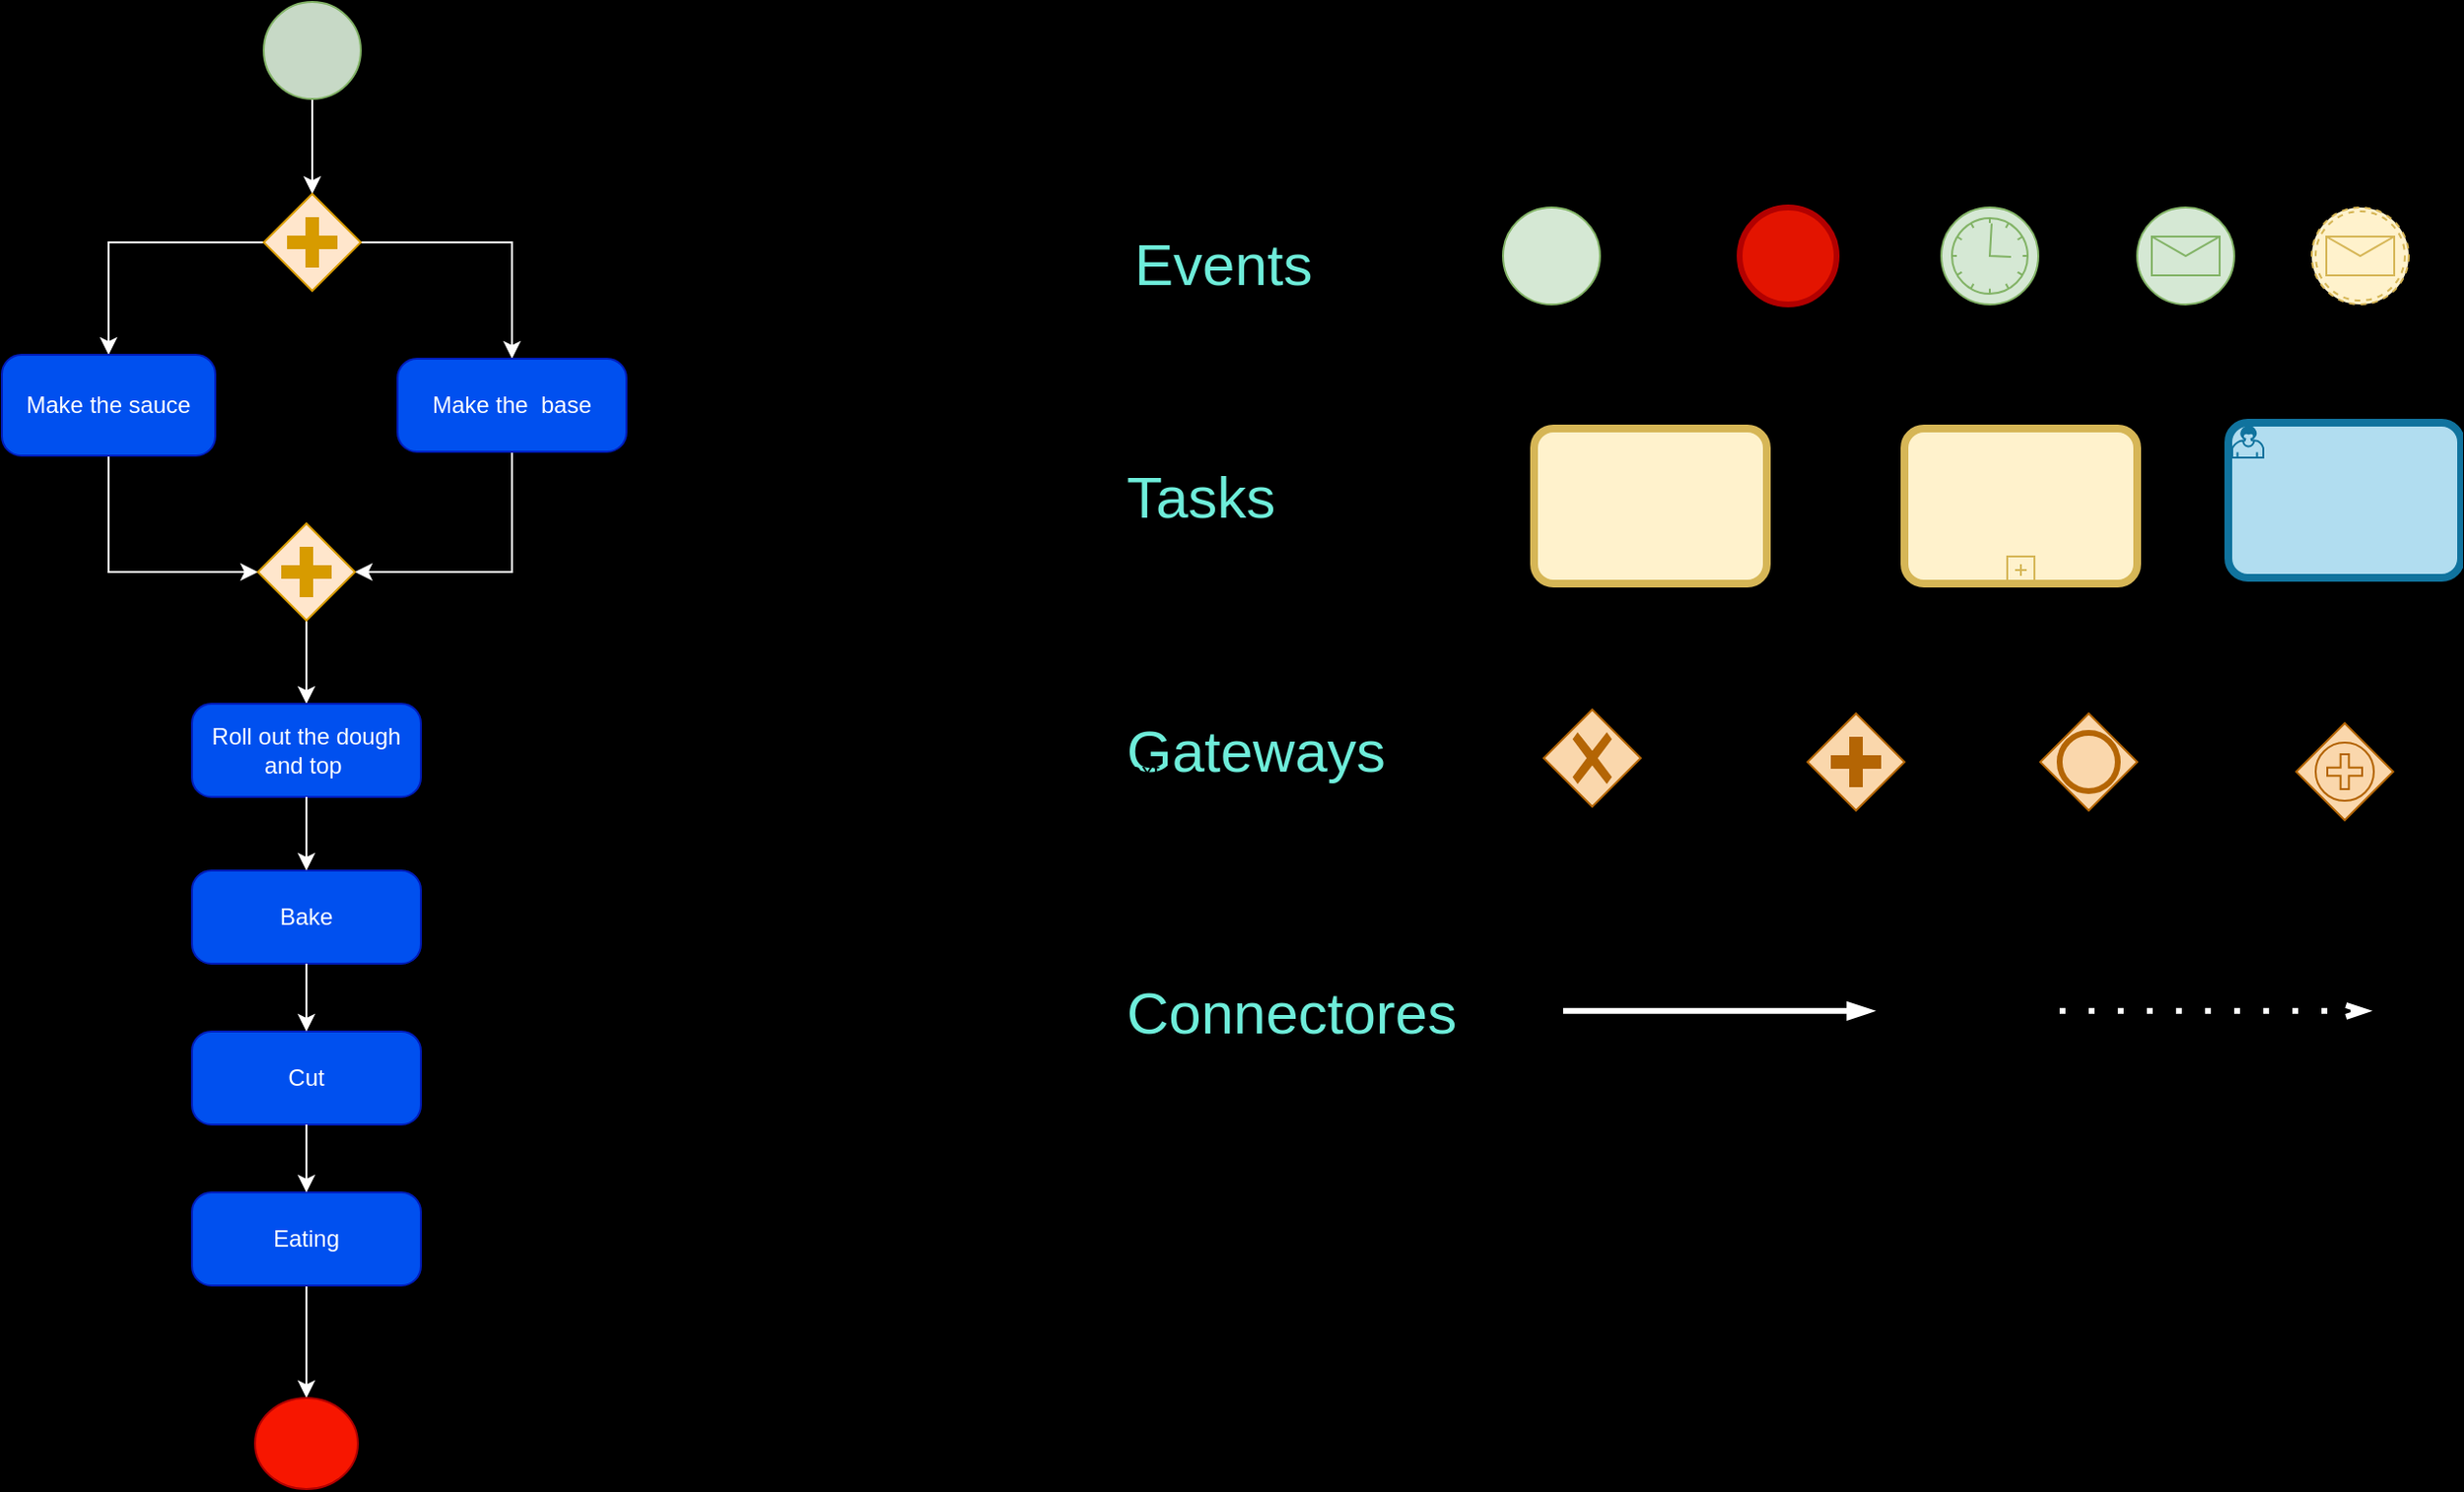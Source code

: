 <mxfile version="22.1.22" type="embed">
  <diagram id="wR7jDntnrNC7mA6gEMVV" name="Page-1">
    <mxGraphModel dx="1232" dy="846" grid="0" gridSize="10" guides="1" tooltips="1" connect="1" arrows="1" fold="1" page="0" pageScale="1" pageWidth="850" pageHeight="1100" background="#000000" math="0" shadow="0">
      <root>
        <mxCell id="0" />
        <mxCell id="1" parent="0" />
        <mxCell id="8" style="edgeStyle=orthogonalEdgeStyle;rounded=0;orthogonalLoop=1;jettySize=auto;html=1;strokeColor=#FFFFFF;" edge="1" parent="1" source="2" target="3">
          <mxGeometry relative="1" as="geometry" />
        </mxCell>
        <mxCell id="2" value="" style="points=[[0.145,0.145,0],[0.5,0,0],[0.855,0.145,0],[1,0.5,0],[0.855,0.855,0],[0.5,1,0],[0.145,0.855,0],[0,0.5,0]];shape=mxgraph.bpmn.event;html=1;verticalLabelPosition=bottom;labelBackgroundColor=#ffffff;verticalAlign=top;align=center;perimeter=ellipsePerimeter;outlineConnect=0;aspect=fixed;outline=standard;symbol=general;fillColor=#C7D9C6;strokeColor=#82b366;" vertex="1" parent="1">
          <mxGeometry x="217" y="100" width="50" height="50" as="geometry" />
        </mxCell>
        <mxCell id="10" value="" style="edgeStyle=orthogonalEdgeStyle;rounded=0;orthogonalLoop=1;jettySize=auto;html=1;strokeColor=#FFFFFF;" edge="1" parent="1" source="3" target="17">
          <mxGeometry relative="1" as="geometry">
            <mxPoint x="91" y="279" as="targetPoint" />
          </mxGeometry>
        </mxCell>
        <mxCell id="12" value="" style="edgeStyle=orthogonalEdgeStyle;rounded=0;orthogonalLoop=1;jettySize=auto;html=1;entryX=0.5;entryY=0;entryDx=0;entryDy=0;entryPerimeter=0;strokeColor=#FFFFFF;" edge="1" parent="1" source="3" target="20">
          <mxGeometry relative="1" as="geometry">
            <mxPoint x="401" y="279" as="targetPoint" />
          </mxGeometry>
        </mxCell>
        <mxCell id="3" value="" style="points=[[0.25,0.25,0],[0.5,0,0],[0.75,0.25,0],[1,0.5,0],[0.75,0.75,0],[0.5,1,0],[0.25,0.75,0],[0,0.5,0]];shape=mxgraph.bpmn.gateway2;html=1;verticalLabelPosition=bottom;labelBackgroundColor=#ffffff;verticalAlign=top;align=center;perimeter=rhombusPerimeter;outlineConnect=0;outline=none;symbol=none;gwType=parallel;fillColor=#ffe6cc;strokeColor=#d79b00;" vertex="1" parent="1">
          <mxGeometry x="217" y="199" width="50" height="50" as="geometry" />
        </mxCell>
        <mxCell id="15" style="edgeStyle=orthogonalEdgeStyle;rounded=0;orthogonalLoop=1;jettySize=auto;html=1;entryX=0;entryY=0.5;entryDx=0;entryDy=0;entryPerimeter=0;exitX=0.5;exitY=1;exitDx=0;exitDy=0;exitPerimeter=0;strokeColor=#FFFFFF;" edge="1" parent="1" source="17" target="16">
          <mxGeometry relative="1" as="geometry">
            <mxPoint x="91" y="339" as="sourcePoint" />
            <mxPoint x="256" y="404" as="targetPoint" />
          </mxGeometry>
        </mxCell>
        <mxCell id="14" value="" style="edgeStyle=orthogonalEdgeStyle;rounded=0;orthogonalLoop=1;jettySize=auto;html=1;entryX=1;entryY=0.5;entryDx=0;entryDy=0;entryPerimeter=0;exitX=0.5;exitY=1;exitDx=0;exitDy=0;exitPerimeter=0;strokeColor=#FFFFFF;" edge="1" parent="1" source="20" target="16">
          <mxGeometry relative="1" as="geometry">
            <mxPoint x="401" y="339" as="sourcePoint" />
            <mxPoint x="254" y="442" as="targetPoint" />
          </mxGeometry>
        </mxCell>
        <mxCell id="23" value="" style="edgeStyle=orthogonalEdgeStyle;rounded=0;orthogonalLoop=1;jettySize=auto;html=1;strokeColor=#FFFFFF;" edge="1" parent="1" source="16" target="24">
          <mxGeometry relative="1" as="geometry">
            <mxPoint x="239" y="494" as="targetPoint" />
          </mxGeometry>
        </mxCell>
        <mxCell id="16" value="" style="points=[[0.25,0.25,0],[0.5,0,0],[0.75,0.25,0],[1,0.5,0],[0.75,0.75,0],[0.5,1,0],[0.25,0.75,0],[0,0.5,0]];shape=mxgraph.bpmn.gateway2;html=1;verticalLabelPosition=bottom;labelBackgroundColor=#ffffff;verticalAlign=top;align=center;perimeter=rhombusPerimeter;outlineConnect=0;outline=none;symbol=none;gwType=parallel;fillColor=#ffe6cc;strokeColor=#d79b00;" vertex="1" parent="1">
          <mxGeometry x="214" y="369" width="50" height="50" as="geometry" />
        </mxCell>
        <mxCell id="17" value="Make the sauce" style="points=[[0.25,0,0],[0.5,0,0],[0.75,0,0],[1,0.25,0],[1,0.5,0],[1,0.75,0],[0.75,1,0],[0.5,1,0],[0.25,1,0],[0,0.75,0],[0,0.5,0],[0,0.25,0]];shape=mxgraph.bpmn.task;whiteSpace=wrap;rectStyle=rounded;size=10;html=1;container=1;expand=0;collapsible=0;taskMarker=abstract;fillColor=#0050ef;fontColor=#ffffff;strokeColor=#001DBC;" vertex="1" parent="1">
          <mxGeometry x="82" y="282" width="110" height="52" as="geometry" />
        </mxCell>
        <mxCell id="20" value="&lt;font style=&quot;font-size: 12px;&quot; color=&quot;#ffffff&quot;&gt;Make the&amp;nbsp; base&lt;/font&gt;" style="points=[[0.25,0,0],[0.5,0,0],[0.75,0,0],[1,0.25,0],[1,0.5,0],[1,0.75,0],[0.75,1,0],[0.5,1,0],[0.25,1,0],[0,0.75,0],[0,0.5,0],[0,0.25,0]];shape=mxgraph.bpmn.task;whiteSpace=wrap;rectStyle=rounded;size=10;html=1;container=1;expand=0;collapsible=0;taskMarker=abstract;fillColor=#0050ef;strokeColor=#001DBC;fontColor=#ffffff;" vertex="1" parent="1">
          <mxGeometry x="286" y="284" width="118" height="48" as="geometry" />
        </mxCell>
        <mxCell id="24" value="Roll out the dough and top&amp;nbsp;" style="points=[[0.25,0,0],[0.5,0,0],[0.75,0,0],[1,0.25,0],[1,0.5,0],[1,0.75,0],[0.75,1,0],[0.5,1,0],[0.25,1,0],[0,0.75,0],[0,0.5,0],[0,0.25,0]];shape=mxgraph.bpmn.task;whiteSpace=wrap;rectStyle=rounded;size=10;html=1;container=1;expand=0;collapsible=0;taskMarker=abstract;fillColor=#0050ef;strokeColor=#001DBC;fontColor=#ffffff;" vertex="1" parent="1">
          <mxGeometry x="180" y="462" width="118" height="48" as="geometry" />
        </mxCell>
        <mxCell id="25" value="Bake" style="points=[[0.25,0,0],[0.5,0,0],[0.75,0,0],[1,0.25,0],[1,0.5,0],[1,0.75,0],[0.75,1,0],[0.5,1,0],[0.25,1,0],[0,0.75,0],[0,0.5,0],[0,0.25,0]];shape=mxgraph.bpmn.task;whiteSpace=wrap;rectStyle=rounded;size=10;html=1;container=1;expand=0;collapsible=0;taskMarker=abstract;fillColor=#0050ef;strokeColor=#001DBC;fontColor=#ffffff;" vertex="1" parent="1">
          <mxGeometry x="180" y="548" width="118" height="48" as="geometry" />
        </mxCell>
        <mxCell id="26" style="edgeStyle=orthogonalEdgeStyle;rounded=0;orthogonalLoop=1;jettySize=auto;html=1;entryX=0.5;entryY=0;entryDx=0;entryDy=0;entryPerimeter=0;strokeColor=#FFFFFF;" edge="1" parent="1" source="24" target="25">
          <mxGeometry relative="1" as="geometry" />
        </mxCell>
        <mxCell id="28" value="Cut" style="points=[[0.25,0,0],[0.5,0,0],[0.75,0,0],[1,0.25,0],[1,0.5,0],[1,0.75,0],[0.75,1,0],[0.5,1,0],[0.25,1,0],[0,0.75,0],[0,0.5,0],[0,0.25,0]];shape=mxgraph.bpmn.task;whiteSpace=wrap;rectStyle=rounded;size=10;html=1;container=1;expand=0;collapsible=0;taskMarker=abstract;fillColor=#0050ef;strokeColor=#001DBC;fontColor=#ffffff;" vertex="1" parent="1">
          <mxGeometry x="180" y="631" width="118" height="48" as="geometry" />
        </mxCell>
        <mxCell id="29" style="edgeStyle=orthogonalEdgeStyle;rounded=0;orthogonalLoop=1;jettySize=auto;html=1;exitX=0.5;exitY=1;exitDx=0;exitDy=0;exitPerimeter=0;entryX=0.5;entryY=0;entryDx=0;entryDy=0;entryPerimeter=0;strokeColor=#FFFFFF;" edge="1" parent="1" source="25" target="28">
          <mxGeometry relative="1" as="geometry" />
        </mxCell>
        <mxCell id="33" value="" style="edgeStyle=orthogonalEdgeStyle;rounded=0;orthogonalLoop=1;jettySize=auto;html=1;strokeColor=#FFFFFF;" edge="1" parent="1" source="30" target="32">
          <mxGeometry relative="1" as="geometry" />
        </mxCell>
        <mxCell id="30" value="Eating" style="points=[[0.25,0,0],[0.5,0,0],[0.75,0,0],[1,0.25,0],[1,0.5,0],[1,0.75,0],[0.75,1,0],[0.5,1,0],[0.25,1,0],[0,0.75,0],[0,0.5,0],[0,0.25,0]];shape=mxgraph.bpmn.task;whiteSpace=wrap;rectStyle=rounded;size=10;html=1;container=1;expand=0;collapsible=0;taskMarker=abstract;fillColor=#0050ef;strokeColor=#001DBC;fontColor=#ffffff;" vertex="1" parent="1">
          <mxGeometry x="180" y="714" width="118" height="48" as="geometry" />
        </mxCell>
        <mxCell id="31" style="edgeStyle=orthogonalEdgeStyle;rounded=0;orthogonalLoop=1;jettySize=auto;html=1;exitX=0.5;exitY=1;exitDx=0;exitDy=0;exitPerimeter=0;entryX=0.5;entryY=0;entryDx=0;entryDy=0;entryPerimeter=0;strokeColor=#FFFFFF;" edge="1" parent="1" source="28" target="30">
          <mxGeometry relative="1" as="geometry" />
        </mxCell>
        <mxCell id="32" value="" style="ellipse;whiteSpace=wrap;html=1;fillColor=#F71600;strokeColor=#B20000;fontColor=#ffffff;" vertex="1" parent="1">
          <mxGeometry x="212.5" y="820" width="53" height="47" as="geometry" />
        </mxCell>
        <mxCell id="34" value="Events" style="text;html=1;strokeColor=none;fillColor=none;align=center;verticalAlign=middle;whiteSpace=wrap;rounded=0;" vertex="1" parent="1">
          <mxGeometry x="616" y="186" width="81" height="33" as="geometry" />
        </mxCell>
        <mxCell id="39" value="&lt;font style=&quot;font-size: 30px;&quot; color=&quot;#6eedda&quot;&gt;Events&lt;/font&gt;" style="text;html=1;strokeColor=none;fillColor=none;align=left;verticalAlign=middle;whiteSpace=wrap;rounded=0;" vertex="1" parent="1">
          <mxGeometry x="664" y="214" width="134" height="42" as="geometry" />
        </mxCell>
        <mxCell id="40" value="" style="points=[[0.145,0.145,0],[0.5,0,0],[0.855,0.145,0],[1,0.5,0],[0.855,0.855,0],[0.5,1,0],[0.145,0.855,0],[0,0.5,0]];shape=mxgraph.bpmn.event;html=1;verticalLabelPosition=bottom;labelBackgroundColor=#ffffff;verticalAlign=top;align=center;perimeter=ellipsePerimeter;outlineConnect=0;aspect=fixed;outline=end;symbol=terminate2;fillColor=#E31400;strokeColor=#B20000;fontColor=#ffffff;" vertex="1" parent="1">
          <mxGeometry x="978" y="206" width="50" height="50" as="geometry" />
        </mxCell>
        <mxCell id="41" value="" style="points=[[0.145,0.145,0],[0.5,0,0],[0.855,0.145,0],[1,0.5,0],[0.855,0.855,0],[0.5,1,0],[0.145,0.855,0],[0,0.5,0]];shape=mxgraph.bpmn.event;html=1;verticalLabelPosition=bottom;labelBackgroundColor=#ffffff;verticalAlign=top;align=center;perimeter=ellipsePerimeter;outlineConnect=0;aspect=fixed;outline=standard;symbol=general;fillColor=#d5e8d4;strokeColor=#82b366;" vertex="1" parent="1">
          <mxGeometry x="856" y="206" width="50" height="50" as="geometry" />
        </mxCell>
        <mxCell id="42" value="" style="points=[[0.145,0.145,0],[0.5,0,0],[0.855,0.145,0],[1,0.5,0],[0.855,0.855,0],[0.5,1,0],[0.145,0.855,0],[0,0.5,0]];shape=mxgraph.bpmn.event;html=1;verticalLabelPosition=bottom;labelBackgroundColor=#ffffff;verticalAlign=top;align=center;perimeter=ellipsePerimeter;outlineConnect=0;aspect=fixed;outline=standard;symbol=timer;fillColor=#d5e8d4;strokeColor=#82b366;" vertex="1" parent="1">
          <mxGeometry x="1082" y="206" width="50" height="50" as="geometry" />
        </mxCell>
        <mxCell id="43" value="" style="points=[[0.145,0.145,0],[0.5,0,0],[0.855,0.145,0],[1,0.5,0],[0.855,0.855,0],[0.5,1,0],[0.145,0.855,0],[0,0.5,0]];shape=mxgraph.bpmn.event;html=1;verticalLabelPosition=bottom;labelBackgroundColor=#ffffff;verticalAlign=top;align=center;perimeter=ellipsePerimeter;outlineConnect=0;aspect=fixed;outline=standard;symbol=message;fillColor=#d5e8d4;strokeColor=#82b366;" vertex="1" parent="1">
          <mxGeometry x="1183" y="206" width="50" height="50" as="geometry" />
        </mxCell>
        <mxCell id="44" value="" style="points=[[0.145,0.145,0],[0.5,0,0],[0.855,0.145,0],[1,0.5,0],[0.855,0.855,0],[0.5,1,0],[0.145,0.855,0],[0,0.5,0]];shape=mxgraph.bpmn.event;html=1;verticalLabelPosition=bottom;labelBackgroundColor=#ffffff;verticalAlign=top;align=center;perimeter=ellipsePerimeter;outlineConnect=0;aspect=fixed;outline=boundNonint;symbol=message;fillColor=#fff2cc;strokeColor=#d6b656;" vertex="1" parent="1">
          <mxGeometry x="1273" y="206" width="50" height="50" as="geometry" />
        </mxCell>
        <mxCell id="45" value="&lt;font style=&quot;font-size: 30px;&quot; color=&quot;#6eedda&quot;&gt;Tasks&lt;/font&gt;" style="text;html=1;strokeColor=none;fillColor=none;align=left;verticalAlign=middle;whiteSpace=wrap;rounded=0;" vertex="1" parent="1">
          <mxGeometry x="660" y="334" width="134" height="42" as="geometry" />
        </mxCell>
        <mxCell id="47" value="" style="points=[[0.25,0,0],[0.5,0,0],[0.75,0,0],[1,0.25,0],[1,0.5,0],[1,0.75,0],[0.75,1,0],[0.5,1,0],[0.25,1,0],[0,0.75,0],[0,0.5,0],[0,0.25,0]];shape=mxgraph.bpmn.task;whiteSpace=wrap;rectStyle=rounded;size=10;html=1;container=1;expand=0;collapsible=0;bpmnShapeType=call;isLoopSub=1;fillColor=#fff2cc;strokeColor=#d6b656;" vertex="1" parent="1">
          <mxGeometry x="1063" y="320" width="120" height="80" as="geometry" />
        </mxCell>
        <mxCell id="48" value="" style="points=[[0.25,0,0],[0.5,0,0],[0.75,0,0],[1,0.25,0],[1,0.5,0],[1,0.75,0],[0.75,1,0],[0.5,1,0],[0.25,1,0],[0,0.75,0],[0,0.5,0],[0,0.25,0]];shape=mxgraph.bpmn.task;whiteSpace=wrap;rectStyle=rounded;size=10;html=1;container=1;expand=0;collapsible=0;bpmnShapeType=call;taskMarker=user;fillColor=#b1ddf0;strokeColor=#10739e;" vertex="1" parent="1">
          <mxGeometry x="1230" y="317" width="120" height="80" as="geometry" />
        </mxCell>
        <mxCell id="49" value="&lt;font style=&quot;font-size: 30px;&quot; color=&quot;#6eedda&quot;&gt;Gateways&lt;/font&gt;" style="text;html=1;strokeColor=none;fillColor=none;align=left;verticalAlign=middle;whiteSpace=wrap;rounded=0;" vertex="1" parent="1">
          <mxGeometry x="660" y="465" width="134" height="42" as="geometry" />
        </mxCell>
        <mxCell id="50" value="" style="points=[[0.25,0.25,0],[0.5,0,0],[0.75,0.25,0],[1,0.5,0],[0.75,0.75,0],[0.5,1,0],[0.25,0.75,0],[0,0.5,0]];shape=mxgraph.bpmn.gateway2;html=1;verticalLabelPosition=bottom;labelBackgroundColor=#ffffff;verticalAlign=top;align=center;perimeter=rhombusPerimeter;outlineConnect=0;outline=none;symbol=none;gwType=exclusive;fillColor=#fad7ac;strokeColor=#b46504;" vertex="1" parent="1">
          <mxGeometry x="877" y="465" width="50" height="50" as="geometry" />
        </mxCell>
        <mxCell id="51" value="" style="points=[[0.25,0.25,0],[0.5,0,0],[0.75,0.25,0],[1,0.5,0],[0.75,0.75,0],[0.5,1,0],[0.25,0.75,0],[0,0.5,0]];shape=mxgraph.bpmn.gateway2;html=1;verticalLabelPosition=bottom;labelBackgroundColor=#ffffff;verticalAlign=top;align=center;perimeter=rhombusPerimeter;outlineConnect=0;outline=none;symbol=none;gwType=parallel;fillColor=#fad7ac;strokeColor=#b46504;" vertex="1" parent="1">
          <mxGeometry x="1013" y="467" width="50" height="50" as="geometry" />
        </mxCell>
        <mxCell id="52" value="" style="points=[[0.25,0.25,0],[0.5,0,0],[0.75,0.25,0],[1,0.5,0],[0.75,0.75,0],[0.5,1,0],[0.25,0.75,0],[0,0.5,0]];shape=mxgraph.bpmn.gateway2;html=1;verticalLabelPosition=bottom;labelBackgroundColor=#ffffff;verticalAlign=top;align=center;perimeter=rhombusPerimeter;outlineConnect=0;outline=end;symbol=general;fillColor=#fad7ac;strokeColor=#b46504;" vertex="1" parent="1">
          <mxGeometry x="1133" y="467" width="50" height="50" as="geometry" />
        </mxCell>
        <mxCell id="53" value="" style="points=[[0.25,0.25,0],[0.5,0,0],[0.75,0.25,0],[1,0.5,0],[0.75,0.75,0],[0.5,1,0],[0.25,0.75,0],[0,0.5,0]];shape=mxgraph.bpmn.gateway2;html=1;verticalLabelPosition=bottom;labelBackgroundColor=#ffffff;verticalAlign=top;align=center;perimeter=rhombusPerimeter;outlineConnect=0;outline=eventInt;symbol=parallelMultiple;fillColor=#fad7ac;strokeColor=#b46504;" vertex="1" parent="1">
          <mxGeometry x="1265" y="472" width="50" height="50" as="geometry" />
        </mxCell>
        <mxCell id="54" value="" style="points=[[0.25,0,0],[0.5,0,0],[0.75,0,0],[1,0.25,0],[1,0.5,0],[1,0.75,0],[0.75,1,0],[0.5,1,0],[0.25,1,0],[0,0.75,0],[0,0.5,0],[0,0.25,0]];shape=mxgraph.bpmn.task;whiteSpace=wrap;rectStyle=rounded;size=10;html=1;container=1;expand=0;collapsible=0;bpmnShapeType=call;fillColor=#fff2cc;strokeColor=#d6b656;" vertex="1" parent="1">
          <mxGeometry x="872" y="320" width="120" height="80" as="geometry" />
        </mxCell>
        <mxCell id="55" value="&lt;font style=&quot;font-size: 30px;&quot; color=&quot;#6eedda&quot;&gt;Connectores&lt;/font&gt;" style="text;html=1;strokeColor=none;fillColor=none;align=left;verticalAlign=middle;whiteSpace=wrap;rounded=0;" vertex="1" parent="1">
          <mxGeometry x="660" y="600" width="134" height="42" as="geometry" />
        </mxCell>
        <mxCell id="56" value="" style="edgeStyle=elbowEdgeStyle;fontSize=12;html=1;endArrow=blockThin;endFill=1;rounded=0;strokeWidth=3;strokeColor=#FFFFFF;" edge="1" parent="1">
          <mxGeometry width="160" relative="1" as="geometry">
            <mxPoint x="887" y="620.41" as="sourcePoint" />
            <mxPoint x="1047" y="620.41" as="targetPoint" />
            <Array as="points">
              <mxPoint x="951" y="636.41" />
            </Array>
          </mxGeometry>
        </mxCell>
        <mxCell id="57" value="" style="edgeStyle=elbowEdgeStyle;fontSize=12;html=1;endFill=0;startFill=0;endSize=6;startSize=6;dashed=1;dashPattern=1 4;endArrow=openThin;startArrow=none;rounded=0;strokeColor=#FFFFFF;strokeWidth=3;" edge="1" parent="1">
          <mxGeometry width="160" relative="1" as="geometry">
            <mxPoint x="1143" y="620.41" as="sourcePoint" />
            <mxPoint x="1303" y="620.41" as="targetPoint" />
          </mxGeometry>
        </mxCell>
        <mxCell id="58" value="Text" style="text;strokeColor=none;align=center;fillColor=none;html=1;verticalAlign=middle;whiteSpace=wrap;rounded=0;" vertex="1" parent="1">
          <mxGeometry x="638" y="482" width="60" height="30" as="geometry" />
        </mxCell>
        <mxCell id="59" value="Text" style="text;strokeColor=none;align=center;fillColor=none;html=1;verticalAlign=middle;whiteSpace=wrap;rounded=0;" vertex="1" parent="1">
          <mxGeometry x="577" y="486" width="60" height="30" as="geometry" />
        </mxCell>
      </root>
    </mxGraphModel>
  </diagram>
</mxfile>

